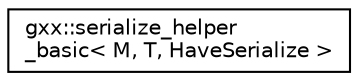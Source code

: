 digraph "Graphical Class Hierarchy"
{
  edge [fontname="Helvetica",fontsize="10",labelfontname="Helvetica",labelfontsize="10"];
  node [fontname="Helvetica",fontsize="10",shape=record];
  rankdir="LR";
  Node1 [label="gxx::serialize_helper\l_basic\< M, T, HaveSerialize \>",height=0.2,width=0.4,color="black", fillcolor="white", style="filled",URL="$structgxx_1_1serialize__helper__basic.html"];
}
